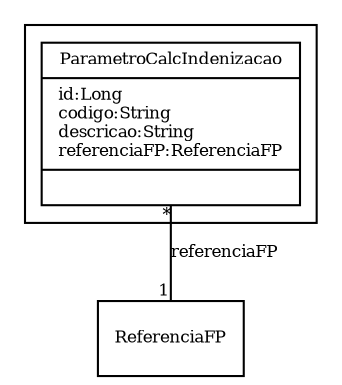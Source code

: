 digraph G{
fontname = "Times-Roman"
fontsize = 8

node [
        fontname = "Times-Roman"
        fontsize = 8
        shape = "record"
]

edge [
        fontname = "Times-Roman"
        fontsize = 8
]

subgraph clusterPARAMETRO_DE_CALCULO_DA_INDENIZACAO
{
ParametroCalcIndenizacao [label = "{ParametroCalcIndenizacao|id:Long\lcodigo:String\ldescricao:String\lreferenciaFP:ReferenciaFP\l|\l}"]
}
edge [arrowhead = "none" headlabel = "1" taillabel = "*"] ParametroCalcIndenizacao -> ReferenciaFP [label = "referenciaFP"]
}
